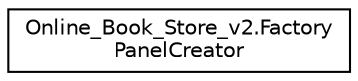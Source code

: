 digraph "Graphical Class Hierarchy"
{
 // LATEX_PDF_SIZE
  edge [fontname="Helvetica",fontsize="10",labelfontname="Helvetica",labelfontsize="10"];
  node [fontname="Helvetica",fontsize="10",shape=record];
  rankdir="LR";
  Node0 [label="Online_Book_Store_v2.Factory\lPanelCreator",height=0.2,width=0.4,color="black", fillcolor="white", style="filled",URL="$class_online___book___store__v2_1_1_factory_panel_creator.html",tooltip=" "];
}
